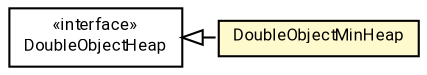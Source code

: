 #!/usr/local/bin/dot
#
# Class diagram 
# Generated by UMLGraph version R5_7_2-60-g0e99a6 (http://www.spinellis.gr/umlgraph/)
#

digraph G {
	graph [fontnames="svg"]
	edge [fontname="Roboto",fontsize=7,labelfontname="Roboto",labelfontsize=7,color="black"];
	node [fontname="Roboto",fontcolor="black",fontsize=8,shape=plaintext,margin=0,width=0,height=0];
	nodesep=0.15;
	ranksep=0.25;
	rankdir=LR;
	// de.lmu.ifi.dbs.elki.utilities.datastructures.heap.DoubleObjectMinHeap<V>
	c3617526 [label=<<table title="de.lmu.ifi.dbs.elki.utilities.datastructures.heap.DoubleObjectMinHeap" border="0" cellborder="1" cellspacing="0" cellpadding="2" bgcolor="lemonChiffon" href="DoubleObjectMinHeap.html" target="_parent">
		<tr><td><table border="0" cellspacing="0" cellpadding="1">
		<tr><td align="center" balign="center"> <font face="Roboto">DoubleObjectMinHeap</font> </td></tr>
		</table></td></tr>
		</table>>, URL="DoubleObjectMinHeap.html"];
	// de.lmu.ifi.dbs.elki.utilities.datastructures.heap.DoubleObjectHeap<V>
	c3617566 [label=<<table title="de.lmu.ifi.dbs.elki.utilities.datastructures.heap.DoubleObjectHeap" border="0" cellborder="1" cellspacing="0" cellpadding="2" href="DoubleObjectHeap.html" target="_parent">
		<tr><td><table border="0" cellspacing="0" cellpadding="1">
		<tr><td align="center" balign="center"> &#171;interface&#187; </td></tr>
		<tr><td align="center" balign="center"> <font face="Roboto">DoubleObjectHeap</font> </td></tr>
		</table></td></tr>
		</table>>, URL="DoubleObjectHeap.html"];
	// de.lmu.ifi.dbs.elki.utilities.datastructures.heap.DoubleObjectMinHeap<V> implements de.lmu.ifi.dbs.elki.utilities.datastructures.heap.DoubleObjectHeap<V>
	c3617566 -> c3617526 [arrowtail=empty,style=dashed,dir=back,weight=9];
}

